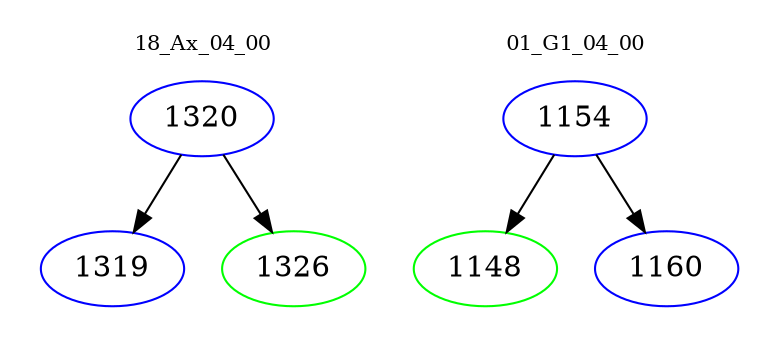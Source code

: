 digraph{
subgraph cluster_0 {
color = white
label = "18_Ax_04_00";
fontsize=10;
T0_1320 [label="1320", color="blue"]
T0_1320 -> T0_1319 [color="black"]
T0_1319 [label="1319", color="blue"]
T0_1320 -> T0_1326 [color="black"]
T0_1326 [label="1326", color="green"]
}
subgraph cluster_1 {
color = white
label = "01_G1_04_00";
fontsize=10;
T1_1154 [label="1154", color="blue"]
T1_1154 -> T1_1148 [color="black"]
T1_1148 [label="1148", color="green"]
T1_1154 -> T1_1160 [color="black"]
T1_1160 [label="1160", color="blue"]
}
}
